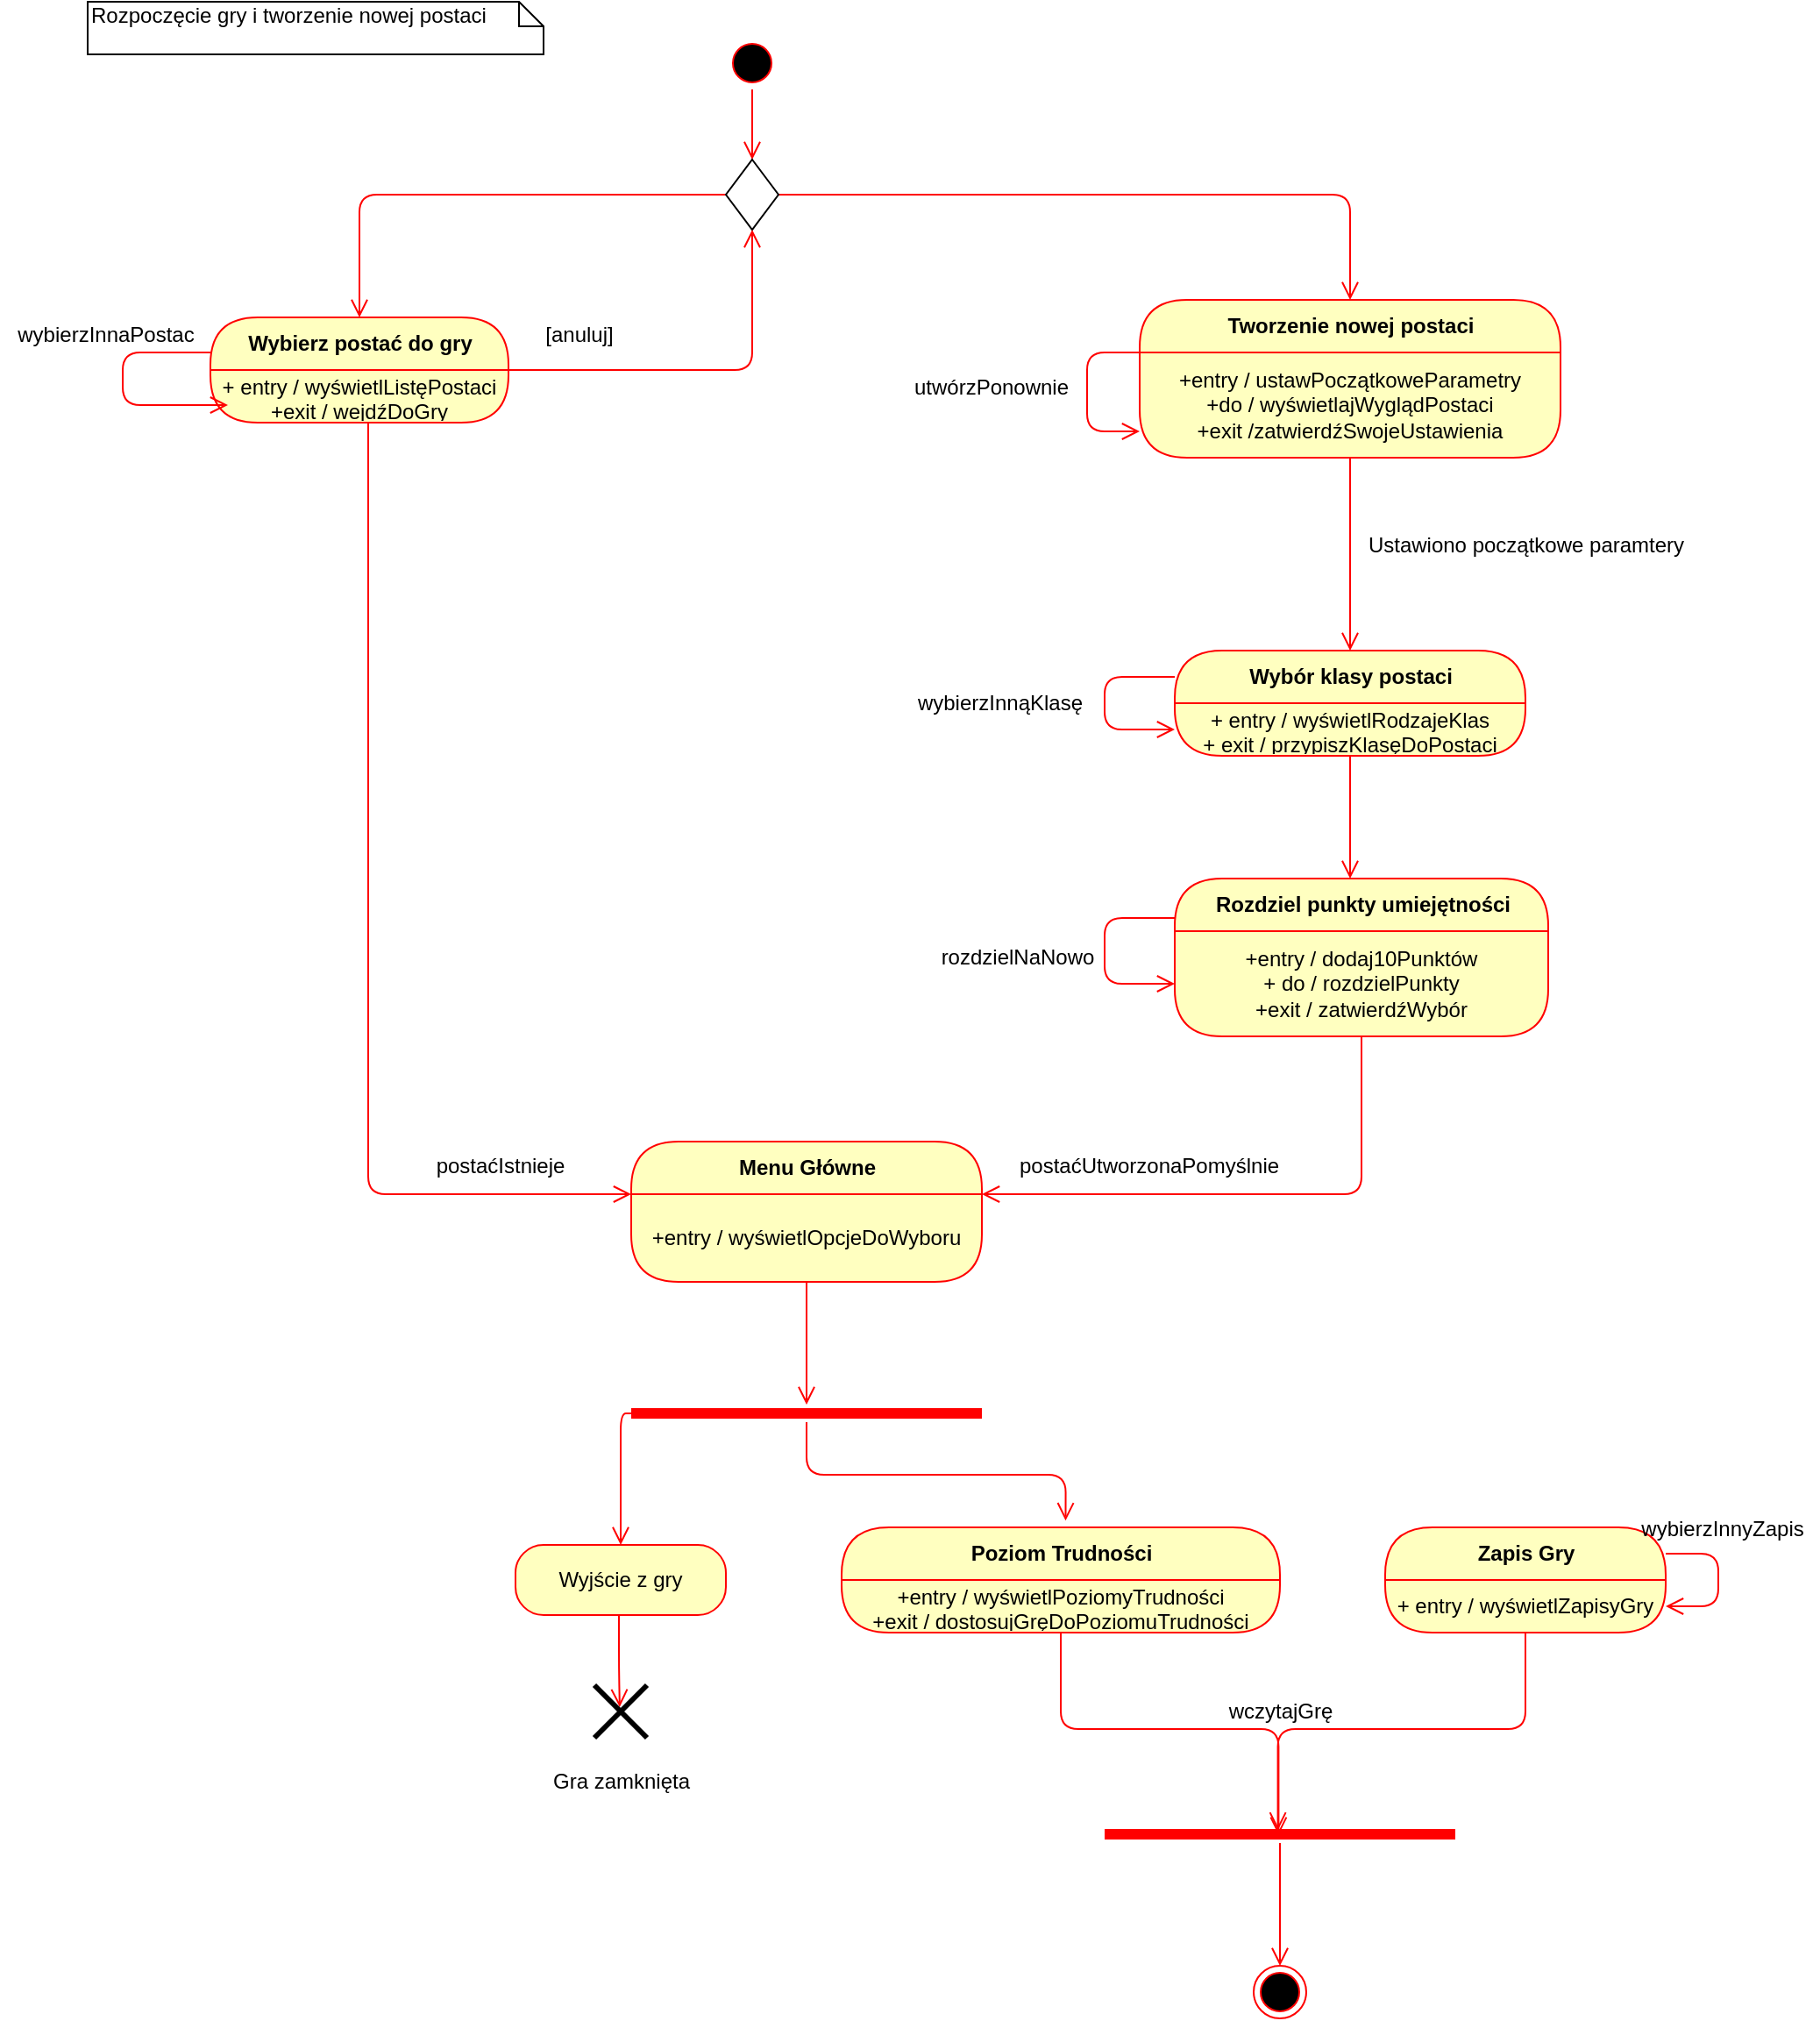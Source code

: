 <mxfile version="13.2.4" type="device"><diagram id="zyZcZHLzRIalaNzYi8jE" name="Page-1"><mxGraphModel dx="2500" dy="895" grid="1" gridSize="10" guides="1" tooltips="1" connect="1" arrows="1" fold="1" page="1" pageScale="1" pageWidth="827" pageHeight="1169" math="0" shadow="0"><root><mxCell id="0"/><mxCell id="1" parent="0"/><mxCell id="oSwhfnFjqIHa9kRJ7eO8-1" value="" style="ellipse;html=1;shape=startState;fillColor=#000000;strokeColor=#ff0000;" vertex="1" parent="1"><mxGeometry x="384" y="30" width="30" height="30" as="geometry"/></mxCell><mxCell id="oSwhfnFjqIHa9kRJ7eO8-2" value="" style="edgeStyle=orthogonalEdgeStyle;html=1;verticalAlign=bottom;endArrow=open;endSize=8;strokeColor=#ff0000;" edge="1" source="oSwhfnFjqIHa9kRJ7eO8-1" parent="1"><mxGeometry relative="1" as="geometry"><mxPoint x="399" y="100" as="targetPoint"/></mxGeometry></mxCell><mxCell id="oSwhfnFjqIHa9kRJ7eO8-14" style="edgeStyle=orthogonalEdgeStyle;rounded=1;orthogonalLoop=1;jettySize=auto;html=1;entryX=0.5;entryY=0;entryDx=0;entryDy=0;verticalAlign=bottom;strokeColor=#ff0000;endArrow=open;endSize=8;" edge="1" parent="1" source="oSwhfnFjqIHa9kRJ7eO8-3" target="oSwhfnFjqIHa9kRJ7eO8-6"><mxGeometry relative="1" as="geometry"/></mxCell><mxCell id="oSwhfnFjqIHa9kRJ7eO8-20" style="edgeStyle=orthogonalEdgeStyle;rounded=1;orthogonalLoop=1;jettySize=auto;html=1;entryX=0.5;entryY=0;entryDx=0;entryDy=0;verticalAlign=bottom;strokeColor=#ff0000;endArrow=open;endSize=8;" edge="1" parent="1" source="oSwhfnFjqIHa9kRJ7eO8-3" target="oSwhfnFjqIHa9kRJ7eO8-17"><mxGeometry relative="1" as="geometry"/></mxCell><mxCell id="oSwhfnFjqIHa9kRJ7eO8-3" value="" style="rhombus;whiteSpace=wrap;html=1;" vertex="1" parent="1"><mxGeometry x="384" y="100" width="30" height="40" as="geometry"/></mxCell><mxCell id="oSwhfnFjqIHa9kRJ7eO8-8" value="" style="edgeStyle=orthogonalEdgeStyle;html=1;verticalAlign=bottom;endArrow=open;endSize=8;strokeColor=#ff0000;entryX=0;entryY=0;entryDx=0;entryDy=0;" edge="1" source="oSwhfnFjqIHa9kRJ7eO8-6" parent="1" target="oSwhfnFjqIHa9kRJ7eO8-40"><mxGeometry relative="1" as="geometry"><mxPoint x="175" y="650" as="targetPoint"/><Array as="points"><mxPoint x="180" y="690"/></Array></mxGeometry></mxCell><mxCell id="oSwhfnFjqIHa9kRJ7eO8-9" value="Rozpoczęcie gry i tworzenie nowej postaci" style="shape=note;whiteSpace=wrap;html=1;size=14;verticalAlign=top;align=left;spacingTop=-6;" vertex="1" parent="1"><mxGeometry x="20" y="10" width="260" height="30" as="geometry"/></mxCell><mxCell id="oSwhfnFjqIHa9kRJ7eO8-12" style="edgeStyle=orthogonalEdgeStyle;rounded=1;orthogonalLoop=1;jettySize=auto;html=1;entryX=0.5;entryY=1;entryDx=0;entryDy=0;verticalAlign=bottom;strokeColor=#ff0000;endArrow=open;endSize=8;" edge="1" parent="1" source="oSwhfnFjqIHa9kRJ7eO8-6" target="oSwhfnFjqIHa9kRJ7eO8-3"><mxGeometry relative="1" as="geometry"/></mxCell><mxCell id="oSwhfnFjqIHa9kRJ7eO8-6" value="Wybierz postać do gry" style="swimlane;html=1;fontStyle=1;align=center;verticalAlign=middle;childLayout=stackLayout;horizontal=1;startSize=30;horizontalStack=0;resizeParent=0;resizeLast=1;container=0;fontColor=#000000;collapsible=0;rounded=1;arcSize=30;strokeColor=#ff0000;fillColor=#ffffc0;swimlaneFillColor=#ffffc0;dropTarget=0;" vertex="1" parent="1"><mxGeometry x="90" y="190" width="170" height="60" as="geometry"/></mxCell><mxCell id="oSwhfnFjqIHa9kRJ7eO8-7" value="+ entry / wyświetlListęPostaci&lt;br&gt;+exit / wejdźDoGry" style="text;html=1;strokeColor=none;fillColor=none;align=center;verticalAlign=middle;spacingLeft=4;spacingRight=4;whiteSpace=wrap;overflow=hidden;rotatable=0;fontColor=#000000;" vertex="1" parent="oSwhfnFjqIHa9kRJ7eO8-6"><mxGeometry y="30" width="170" height="30" as="geometry"/></mxCell><mxCell id="oSwhfnFjqIHa9kRJ7eO8-10" style="edgeStyle=orthogonalEdgeStyle;rounded=1;orthogonalLoop=1;jettySize=auto;html=1;verticalAlign=bottom;strokeColor=#ff0000;endArrow=open;endSize=8;" edge="1" parent="oSwhfnFjqIHa9kRJ7eO8-6" source="oSwhfnFjqIHa9kRJ7eO8-6"><mxGeometry relative="1" as="geometry"><mxPoint x="10" y="50" as="targetPoint"/><Array as="points"><mxPoint x="-50" y="20"/><mxPoint x="-50" y="50"/><mxPoint y="50"/></Array></mxGeometry></mxCell><mxCell id="oSwhfnFjqIHa9kRJ7eO8-11" value="wybierzInnaPostac" style="text;html=1;align=center;verticalAlign=middle;resizable=0;points=[];autosize=1;" vertex="1" parent="1"><mxGeometry x="-30" y="190" width="120" height="20" as="geometry"/></mxCell><mxCell id="oSwhfnFjqIHa9kRJ7eO8-13" value="[anuluj]" style="text;html=1;align=center;verticalAlign=middle;resizable=0;points=[];autosize=1;" vertex="1" parent="1"><mxGeometry x="270" y="190" width="60" height="20" as="geometry"/></mxCell><mxCell id="oSwhfnFjqIHa9kRJ7eO8-19" value="" style="edgeStyle=orthogonalEdgeStyle;html=1;verticalAlign=bottom;endArrow=open;endSize=8;strokeColor=#ff0000;" edge="1" source="oSwhfnFjqIHa9kRJ7eO8-17" parent="1"><mxGeometry relative="1" as="geometry"><mxPoint x="740" y="380" as="targetPoint"/><Array as="points"><mxPoint x="740" y="370"/></Array></mxGeometry></mxCell><mxCell id="oSwhfnFjqIHa9kRJ7eO8-17" value="Tworzenie nowej postaci" style="swimlane;html=1;fontStyle=1;align=center;verticalAlign=middle;childLayout=stackLayout;horizontal=1;startSize=30;horizontalStack=0;resizeParent=0;resizeLast=1;container=0;fontColor=#000000;collapsible=0;rounded=1;arcSize=30;strokeColor=#ff0000;fillColor=#ffffc0;swimlaneFillColor=#ffffc0;dropTarget=0;" vertex="1" parent="1"><mxGeometry x="620" y="180" width="240" height="90" as="geometry"/></mxCell><mxCell id="oSwhfnFjqIHa9kRJ7eO8-18" value="+entry / ustawPoczątkoweParametry&lt;br&gt;+do / wyświetlajWyglądPostaci&lt;br&gt;+exit /zatwierdźSwojeUstawienia" style="text;html=1;strokeColor=none;fillColor=none;align=center;verticalAlign=middle;spacingLeft=4;spacingRight=4;whiteSpace=wrap;overflow=hidden;rotatable=0;fontColor=#000000;" vertex="1" parent="oSwhfnFjqIHa9kRJ7eO8-17"><mxGeometry y="30" width="240" height="60" as="geometry"/></mxCell><mxCell id="oSwhfnFjqIHa9kRJ7eO8-22" style="edgeStyle=orthogonalEdgeStyle;rounded=1;orthogonalLoop=1;jettySize=auto;html=1;exitX=0;exitY=0;exitDx=0;exitDy=0;entryX=0;entryY=0.75;entryDx=0;entryDy=0;verticalAlign=bottom;strokeColor=#ff0000;endArrow=open;endSize=8;" edge="1" parent="oSwhfnFjqIHa9kRJ7eO8-17" source="oSwhfnFjqIHa9kRJ7eO8-18" target="oSwhfnFjqIHa9kRJ7eO8-18"><mxGeometry relative="1" as="geometry"><Array as="points"><mxPoint x="-30" y="30"/><mxPoint x="-30" y="75"/></Array></mxGeometry></mxCell><mxCell id="oSwhfnFjqIHa9kRJ7eO8-24" value="utwórzPonownie" style="text;html=1;align=center;verticalAlign=middle;resizable=0;points=[];autosize=1;" vertex="1" parent="1"><mxGeometry x="480" y="220" width="110" height="20" as="geometry"/></mxCell><mxCell id="oSwhfnFjqIHa9kRJ7eO8-27" value="" style="edgeStyle=orthogonalEdgeStyle;html=1;verticalAlign=bottom;endArrow=open;endSize=8;strokeColor=#ff0000;" edge="1" source="oSwhfnFjqIHa9kRJ7eO8-25" parent="1"><mxGeometry relative="1" as="geometry"><mxPoint x="740" y="510" as="targetPoint"/></mxGeometry></mxCell><mxCell id="oSwhfnFjqIHa9kRJ7eO8-25" value="Wybór klasy postaci" style="swimlane;html=1;fontStyle=1;align=center;verticalAlign=middle;childLayout=stackLayout;horizontal=1;startSize=30;horizontalStack=0;resizeParent=0;resizeLast=1;container=0;fontColor=#000000;collapsible=0;rounded=1;arcSize=30;strokeColor=#ff0000;fillColor=#ffffc0;swimlaneFillColor=#ffffc0;dropTarget=0;" vertex="1" parent="1"><mxGeometry x="640" y="380" width="200" height="60" as="geometry"/></mxCell><mxCell id="oSwhfnFjqIHa9kRJ7eO8-26" value="+ entry / wyświetlRodzajeKlas&lt;br&gt;+ exit / przypiszKlasęDoPostaci&lt;br&gt;" style="text;html=1;strokeColor=none;fillColor=none;align=center;verticalAlign=middle;spacingLeft=4;spacingRight=4;whiteSpace=wrap;overflow=hidden;rotatable=0;fontColor=#000000;" vertex="1" parent="oSwhfnFjqIHa9kRJ7eO8-25"><mxGeometry y="30" width="200" height="30" as="geometry"/></mxCell><mxCell id="oSwhfnFjqIHa9kRJ7eO8-29" style="edgeStyle=orthogonalEdgeStyle;rounded=1;orthogonalLoop=1;jettySize=auto;html=1;exitX=0;exitY=0.25;exitDx=0;exitDy=0;entryX=0;entryY=0.5;entryDx=0;entryDy=0;verticalAlign=bottom;strokeColor=#ff0000;endArrow=open;endSize=8;" edge="1" parent="oSwhfnFjqIHa9kRJ7eO8-25" source="oSwhfnFjqIHa9kRJ7eO8-25" target="oSwhfnFjqIHa9kRJ7eO8-26"><mxGeometry relative="1" as="geometry"><Array as="points"><mxPoint x="-40" y="15"/><mxPoint x="-40" y="45"/></Array></mxGeometry></mxCell><mxCell id="oSwhfnFjqIHa9kRJ7eO8-28" value="Ustawiono początkowe paramtery" style="text;html=1;align=center;verticalAlign=middle;resizable=0;points=[];autosize=1;" vertex="1" parent="1"><mxGeometry x="740" y="310" width="200" height="20" as="geometry"/></mxCell><mxCell id="oSwhfnFjqIHa9kRJ7eO8-30" value="wybierzInnąKlasę" style="text;html=1;align=center;verticalAlign=middle;resizable=0;points=[];autosize=1;" vertex="1" parent="1"><mxGeometry x="485" y="400" width="110" height="20" as="geometry"/></mxCell><mxCell id="oSwhfnFjqIHa9kRJ7eO8-34" value="" style="edgeStyle=orthogonalEdgeStyle;html=1;verticalAlign=bottom;endArrow=open;endSize=8;strokeColor=#ff0000;entryX=1;entryY=0;entryDx=0;entryDy=0;" edge="1" source="oSwhfnFjqIHa9kRJ7eO8-32" parent="1" target="oSwhfnFjqIHa9kRJ7eO8-40"><mxGeometry relative="1" as="geometry"><mxPoint x="747" y="630" as="targetPoint"/><Array as="points"><mxPoint x="747" y="690"/></Array></mxGeometry></mxCell><mxCell id="oSwhfnFjqIHa9kRJ7eO8-32" value="Rozdziel punkty umiejętności" style="swimlane;html=1;fontStyle=1;align=center;verticalAlign=middle;childLayout=stackLayout;horizontal=1;startSize=30;horizontalStack=0;resizeParent=0;resizeLast=1;container=0;fontColor=#000000;collapsible=0;rounded=1;arcSize=30;strokeColor=#ff0000;fillColor=#ffffc0;swimlaneFillColor=#ffffc0;dropTarget=0;" vertex="1" parent="1"><mxGeometry x="640" y="510" width="213" height="90" as="geometry"/></mxCell><mxCell id="oSwhfnFjqIHa9kRJ7eO8-33" value="+entry / dodaj10Punktów&lt;br&gt;+ do / rozdzielPunkty&lt;br&gt;+exit / zatwierdźWybór" style="text;html=1;strokeColor=none;fillColor=none;align=center;verticalAlign=middle;spacingLeft=4;spacingRight=4;whiteSpace=wrap;overflow=hidden;rotatable=0;fontColor=#000000;" vertex="1" parent="oSwhfnFjqIHa9kRJ7eO8-32"><mxGeometry y="30" width="213" height="60" as="geometry"/></mxCell><mxCell id="oSwhfnFjqIHa9kRJ7eO8-35" style="edgeStyle=orthogonalEdgeStyle;rounded=1;orthogonalLoop=1;jettySize=auto;html=1;exitX=0;exitY=0.25;exitDx=0;exitDy=0;entryX=0;entryY=0.5;entryDx=0;entryDy=0;verticalAlign=bottom;strokeColor=#ff0000;endArrow=open;endSize=8;" edge="1" parent="oSwhfnFjqIHa9kRJ7eO8-32" source="oSwhfnFjqIHa9kRJ7eO8-32" target="oSwhfnFjqIHa9kRJ7eO8-33"><mxGeometry relative="1" as="geometry"><Array as="points"><mxPoint x="-40" y="23"/><mxPoint x="-40" y="60"/></Array></mxGeometry></mxCell><mxCell id="oSwhfnFjqIHa9kRJ7eO8-36" value="rozdzielNaNowo" style="text;html=1;align=center;verticalAlign=middle;resizable=0;points=[];autosize=1;" vertex="1" parent="1"><mxGeometry x="500" y="545" width="100" height="20" as="geometry"/></mxCell><mxCell id="oSwhfnFjqIHa9kRJ7eO8-41" value="" style="edgeStyle=orthogonalEdgeStyle;html=1;verticalAlign=bottom;endArrow=open;endSize=8;strokeColor=#ff0000;" edge="1" source="oSwhfnFjqIHa9kRJ7eO8-39" parent="1" target="oSwhfnFjqIHa9kRJ7eO8-44"><mxGeometry relative="1" as="geometry"><mxPoint x="410" y="780" as="targetPoint"/></mxGeometry></mxCell><mxCell id="oSwhfnFjqIHa9kRJ7eO8-39" value="Menu Główne" style="swimlane;html=1;fontStyle=1;align=center;verticalAlign=middle;childLayout=stackLayout;horizontal=1;startSize=30;horizontalStack=0;resizeParent=0;resizeLast=1;container=0;fontColor=#000000;collapsible=0;rounded=1;arcSize=30;strokeColor=#ff0000;fillColor=#ffffc0;swimlaneFillColor=#ffffc0;dropTarget=0;" vertex="1" parent="1"><mxGeometry x="330" y="660" width="200" height="80" as="geometry"/></mxCell><mxCell id="oSwhfnFjqIHa9kRJ7eO8-40" value="+entry / wyświetlOpcjeDoWyboru" style="text;html=1;strokeColor=none;fillColor=none;align=center;verticalAlign=middle;spacingLeft=4;spacingRight=4;whiteSpace=wrap;overflow=hidden;rotatable=0;fontColor=#000000;" vertex="1" parent="oSwhfnFjqIHa9kRJ7eO8-39"><mxGeometry y="30" width="200" height="50" as="geometry"/></mxCell><mxCell id="oSwhfnFjqIHa9kRJ7eO8-42" value="postaćUtworzonaPomyślnie" style="text;html=1;align=center;verticalAlign=middle;resizable=0;points=[];autosize=1;" vertex="1" parent="1"><mxGeometry x="540" y="664" width="170" height="20" as="geometry"/></mxCell><mxCell id="oSwhfnFjqIHa9kRJ7eO8-43" value="postaćIstnieje" style="text;html=1;align=center;verticalAlign=middle;resizable=0;points=[];autosize=1;" vertex="1" parent="1"><mxGeometry x="210" y="664" width="90" height="20" as="geometry"/></mxCell><mxCell id="oSwhfnFjqIHa9kRJ7eO8-51" style="edgeStyle=orthogonalEdgeStyle;rounded=1;orthogonalLoop=1;jettySize=auto;html=1;entryX=0.5;entryY=0;entryDx=0;entryDy=0;verticalAlign=bottom;strokeColor=#ff0000;endArrow=open;endSize=8;" edge="1" parent="1" source="oSwhfnFjqIHa9kRJ7eO8-44" target="oSwhfnFjqIHa9kRJ7eO8-49"><mxGeometry relative="1" as="geometry"><Array as="points"><mxPoint x="324" y="815"/></Array></mxGeometry></mxCell><mxCell id="oSwhfnFjqIHa9kRJ7eO8-59" style="edgeStyle=orthogonalEdgeStyle;rounded=1;orthogonalLoop=1;jettySize=auto;html=1;entryX=0.511;entryY=-0.064;entryDx=0;entryDy=0;entryPerimeter=0;verticalAlign=bottom;strokeColor=#ff0000;endArrow=open;endSize=8;" edge="1" parent="1" source="oSwhfnFjqIHa9kRJ7eO8-44" target="oSwhfnFjqIHa9kRJ7eO8-56"><mxGeometry relative="1" as="geometry"><Array as="points"><mxPoint x="430" y="850"/><mxPoint x="578" y="850"/></Array></mxGeometry></mxCell><mxCell id="oSwhfnFjqIHa9kRJ7eO8-44" value="" style="shape=line;html=1;strokeWidth=6;strokeColor=#ff0000;" vertex="1" parent="1"><mxGeometry x="330" y="810" width="200" height="10" as="geometry"/></mxCell><mxCell id="oSwhfnFjqIHa9kRJ7eO8-54" style="edgeStyle=orthogonalEdgeStyle;rounded=1;orthogonalLoop=1;jettySize=auto;html=1;entryX=0.481;entryY=0.416;entryDx=0;entryDy=0;entryPerimeter=0;verticalAlign=bottom;strokeColor=#ff0000;endArrow=open;endSize=8;" edge="1" parent="1" source="oSwhfnFjqIHa9kRJ7eO8-49" target="oSwhfnFjqIHa9kRJ7eO8-52"><mxGeometry relative="1" as="geometry"><Array as="points"><mxPoint x="323" y="960"/><mxPoint x="323" y="960"/></Array></mxGeometry></mxCell><mxCell id="oSwhfnFjqIHa9kRJ7eO8-49" value="Wyjście z gry" style="rounded=1;whiteSpace=wrap;html=1;arcSize=40;fontColor=#000000;fillColor=#ffffc0;strokeColor=#ff0000;" vertex="1" parent="1"><mxGeometry x="264" y="890" width="120" height="40" as="geometry"/></mxCell><mxCell id="oSwhfnFjqIHa9kRJ7eO8-52" value="" style="shape=umlDestroy;whiteSpace=wrap;html=1;strokeWidth=3;" vertex="1" parent="1"><mxGeometry x="309" y="970" width="30" height="30" as="geometry"/></mxCell><mxCell id="oSwhfnFjqIHa9kRJ7eO8-55" value="Gra zamknięta" style="text;html=1;align=center;verticalAlign=middle;resizable=0;points=[];autosize=1;" vertex="1" parent="1"><mxGeometry x="279" y="1015" width="90" height="20" as="geometry"/></mxCell><mxCell id="oSwhfnFjqIHa9kRJ7eO8-69" style="edgeStyle=orthogonalEdgeStyle;rounded=1;orthogonalLoop=1;jettySize=auto;html=1;entryX=0.496;entryY=0.541;entryDx=0;entryDy=0;entryPerimeter=0;verticalAlign=bottom;strokeColor=#ff0000;endArrow=open;endSize=8;" edge="1" parent="1" source="oSwhfnFjqIHa9kRJ7eO8-56" target="oSwhfnFjqIHa9kRJ7eO8-67"><mxGeometry relative="1" as="geometry"/></mxCell><mxCell id="oSwhfnFjqIHa9kRJ7eO8-56" value="Poziom Trudności" style="swimlane;html=1;fontStyle=1;align=center;verticalAlign=middle;childLayout=stackLayout;horizontal=1;startSize=30;horizontalStack=0;resizeParent=0;resizeLast=1;container=0;fontColor=#000000;collapsible=0;rounded=1;arcSize=30;strokeColor=#ff0000;fillColor=#ffffc0;swimlaneFillColor=#ffffc0;dropTarget=0;" vertex="1" parent="1"><mxGeometry x="450" y="880" width="250" height="60" as="geometry"/></mxCell><mxCell id="oSwhfnFjqIHa9kRJ7eO8-57" value="+entry / wyświetlPoziomyTrudności&lt;br&gt;+exit / dostosujGręDoPoziomuTrudności" style="text;html=1;strokeColor=none;fillColor=none;align=center;verticalAlign=middle;spacingLeft=4;spacingRight=4;whiteSpace=wrap;overflow=hidden;rotatable=0;fontColor=#000000;" vertex="1" parent="oSwhfnFjqIHa9kRJ7eO8-56"><mxGeometry y="30" width="250" height="30" as="geometry"/></mxCell><mxCell id="oSwhfnFjqIHa9kRJ7eO8-62" value="Zapis Gry" style="swimlane;html=1;fontStyle=1;align=center;verticalAlign=middle;childLayout=stackLayout;horizontal=1;startSize=30;horizontalStack=0;resizeParent=0;resizeLast=1;container=0;fontColor=#000000;collapsible=0;rounded=1;arcSize=30;strokeColor=#ff0000;fillColor=#ffffc0;swimlaneFillColor=#ffffc0;dropTarget=0;" vertex="1" parent="1"><mxGeometry x="760" y="880" width="160" height="60" as="geometry"/></mxCell><mxCell id="oSwhfnFjqIHa9kRJ7eO8-63" value="+ entry / wyświetlZapisyGry&lt;br&gt;" style="text;html=1;strokeColor=none;fillColor=none;align=center;verticalAlign=middle;spacingLeft=4;spacingRight=4;whiteSpace=wrap;overflow=hidden;rotatable=0;fontColor=#000000;" vertex="1" parent="oSwhfnFjqIHa9kRJ7eO8-62"><mxGeometry y="30" width="160" height="30" as="geometry"/></mxCell><mxCell id="oSwhfnFjqIHa9kRJ7eO8-65" style="edgeStyle=orthogonalEdgeStyle;rounded=1;orthogonalLoop=1;jettySize=auto;html=1;exitX=1;exitY=0.25;exitDx=0;exitDy=0;entryX=1;entryY=0.5;entryDx=0;entryDy=0;verticalAlign=bottom;strokeColor=#ff0000;endArrow=open;endSize=8;" edge="1" parent="oSwhfnFjqIHa9kRJ7eO8-62" source="oSwhfnFjqIHa9kRJ7eO8-62" target="oSwhfnFjqIHa9kRJ7eO8-63"><mxGeometry relative="1" as="geometry"><Array as="points"><mxPoint x="190" y="15"/><mxPoint x="190" y="45"/></Array></mxGeometry></mxCell><mxCell id="oSwhfnFjqIHa9kRJ7eO8-66" value="wybierzInnyZapis" style="text;html=1;align=center;verticalAlign=middle;resizable=0;points=[];autosize=1;" vertex="1" parent="1"><mxGeometry x="897" y="871" width="110" height="20" as="geometry"/></mxCell><mxCell id="oSwhfnFjqIHa9kRJ7eO8-67" value="" style="shape=line;html=1;strokeWidth=6;strokeColor=#ff0000;" vertex="1" parent="1"><mxGeometry x="600" y="1050" width="200" height="10" as="geometry"/></mxCell><mxCell id="oSwhfnFjqIHa9kRJ7eO8-68" value="" style="edgeStyle=orthogonalEdgeStyle;html=1;verticalAlign=bottom;endArrow=open;endSize=8;strokeColor=#ff0000;" edge="1" source="oSwhfnFjqIHa9kRJ7eO8-67" parent="1"><mxGeometry relative="1" as="geometry"><mxPoint x="700" y="1130" as="targetPoint"/></mxGeometry></mxCell><mxCell id="oSwhfnFjqIHa9kRJ7eO8-70" style="edgeStyle=orthogonalEdgeStyle;rounded=1;orthogonalLoop=1;jettySize=auto;html=1;entryX=0.494;entryY=0.269;entryDx=0;entryDy=0;entryPerimeter=0;verticalAlign=bottom;strokeColor=#ff0000;endArrow=open;endSize=8;" edge="1" parent="1" source="oSwhfnFjqIHa9kRJ7eO8-63" target="oSwhfnFjqIHa9kRJ7eO8-67"><mxGeometry relative="1" as="geometry"/></mxCell><mxCell id="oSwhfnFjqIHa9kRJ7eO8-71" value="wczytajGrę" style="text;html=1;align=center;verticalAlign=middle;resizable=0;points=[];autosize=1;" vertex="1" parent="1"><mxGeometry x="665" y="975" width="70" height="20" as="geometry"/></mxCell><mxCell id="oSwhfnFjqIHa9kRJ7eO8-72" value="" style="ellipse;html=1;shape=endState;fillColor=#000000;strokeColor=#ff0000;" vertex="1" parent="1"><mxGeometry x="685" y="1130" width="30" height="30" as="geometry"/></mxCell></root></mxGraphModel></diagram></mxfile>